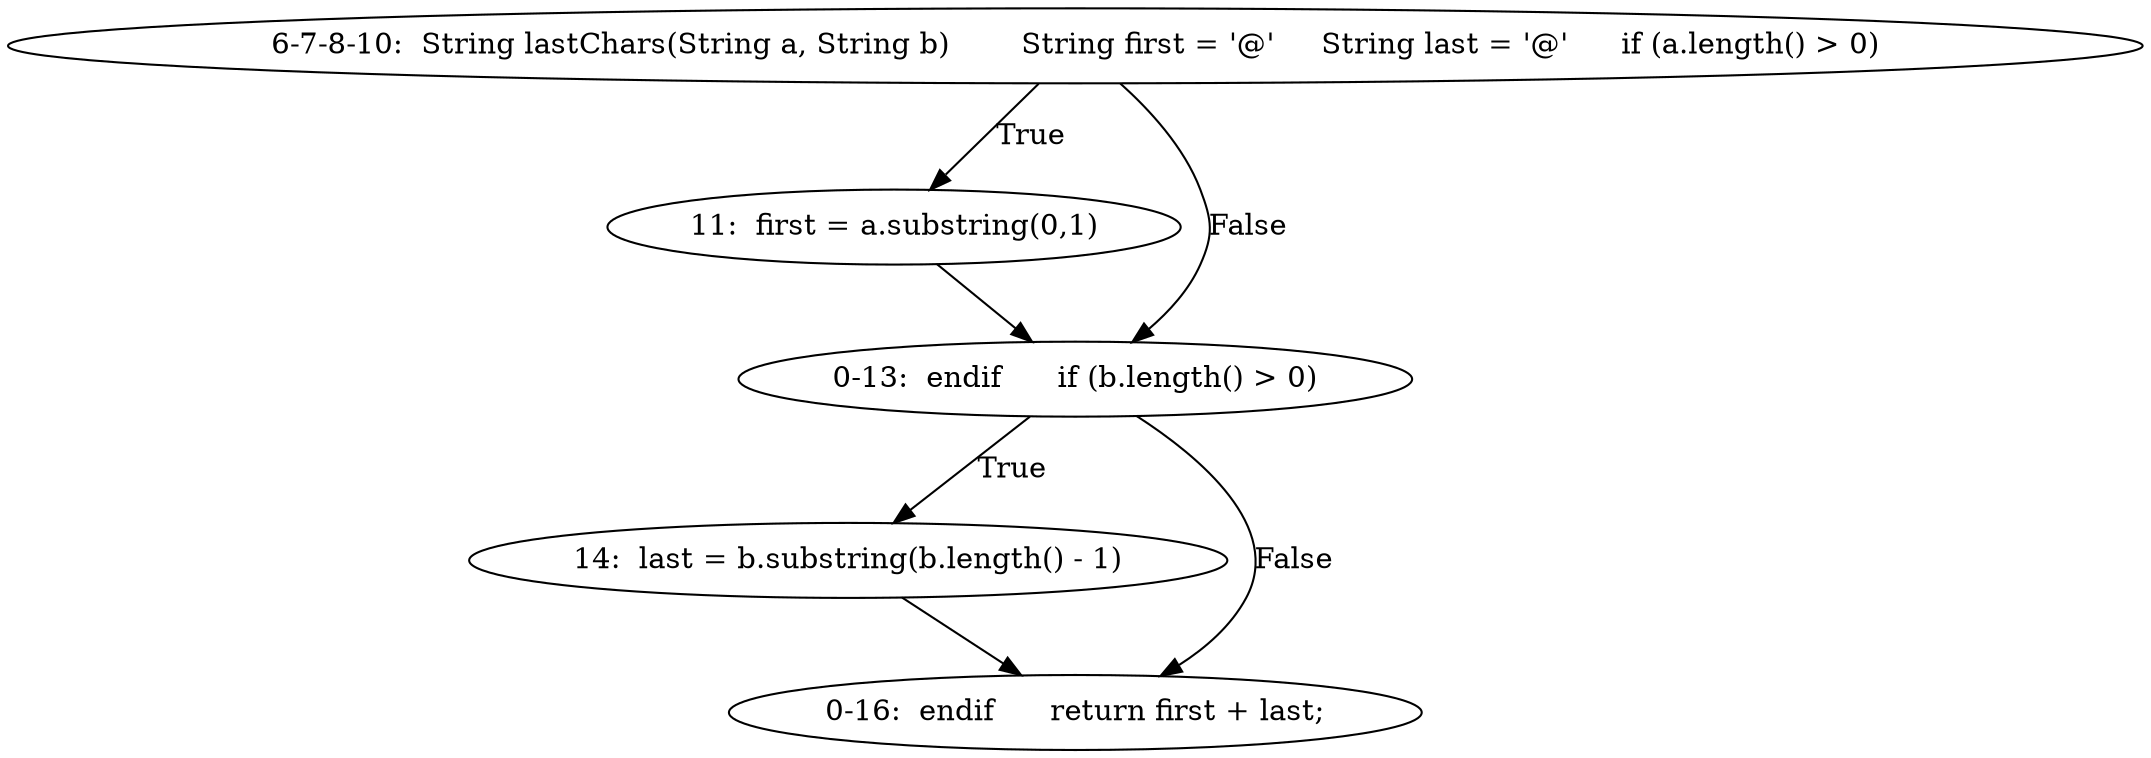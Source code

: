 digraph result_test { 
// graph-vertices
  a3  [label="6-7-8-10:  String lastChars(String a, String b)	String first = '@'	String last = '@'	if (a.length() > 0)"]; 
  4  [label="11:  first = a.substring(0,1)"]; 
  a4  [label="0-13:  endif	if (b.length() > 0)"]; 
  7  [label="14:  last = b.substring(b.length() - 1)"]; 
  a5  [label="0-16:  endif	return first + last;"]; 
// graph-edges
  a3 -> 4  [label="True"]; 
  4 -> a4;
  a3 -> a4  [label="False"]; 
  a4 -> 7  [label="True"]; 
  7 -> a5;
  a4 -> a5  [label="False"]; 
}
